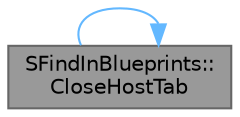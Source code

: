 digraph "SFindInBlueprints::CloseHostTab"
{
 // INTERACTIVE_SVG=YES
 // LATEX_PDF_SIZE
  bgcolor="transparent";
  edge [fontname=Helvetica,fontsize=10,labelfontname=Helvetica,labelfontsize=10];
  node [fontname=Helvetica,fontsize=10,shape=box,height=0.2,width=0.4];
  rankdir="LR";
  Node1 [id="Node000001",label="SFindInBlueprints::\lCloseHostTab",height=0.2,width=0.4,color="gray40", fillcolor="grey60", style="filled", fontcolor="black",tooltip="If this is a global find results widget, ask the host tab to close."];
  Node1 -> Node1 [id="edge1_Node000001_Node000001",color="steelblue1",style="solid",tooltip=" "];
}
